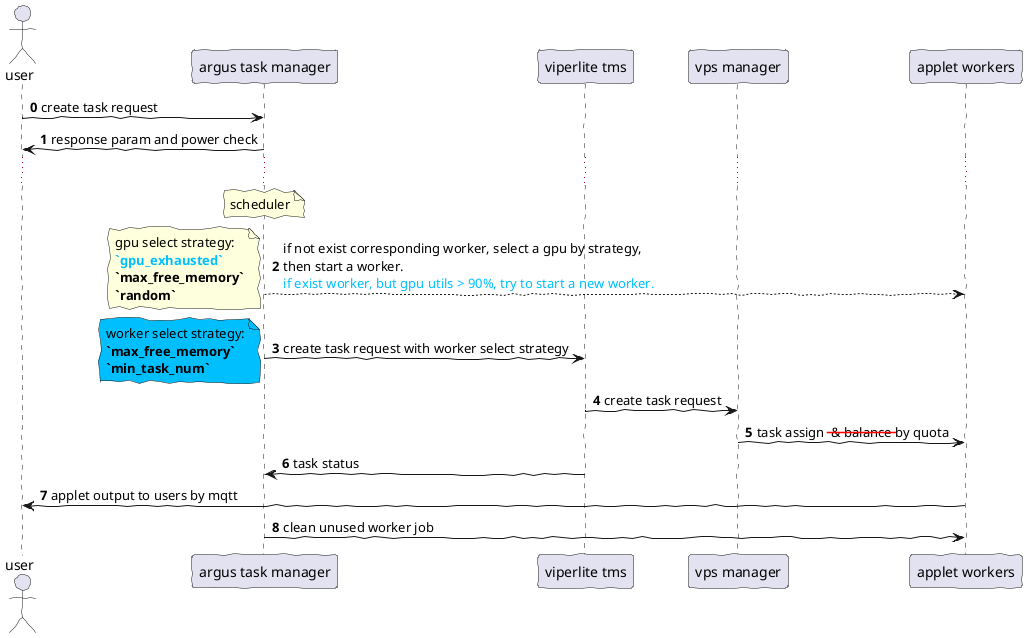@startuml new worker dispatcher
actor user as u
participant "argus task manager" as atm
participant "viperlite tms" as tms
participant "vps manager" as vm
participant "applet workers" as w
skinparam responseMessageBelowArrow true
skinparam handwritten true
autonumber 0
u -> atm : create task request
atm -> u : response param and power check
...
/ note over atm: scheduler
atm --> w: if not exist corresponding worker, select a gpu by strategy, \nthen start a worker.\n<font color=DeepSkyBlue>if exist worker, but gpu utils > 90%, try to start a new worker.
note left
gpu select strategy:
**<font color=DeepSkyBlue>`gpu_exhausted`**
**`max_free_memory`**
**`random`**
end note
atm -> tms: create task request with worker select strategy
note left #DeepSkyBlue
worker select strategy:
**`max_free_memory`**
**`min_task_num`**
end note
tms -> vm : create task request
vm -> w: task assign <s:red> & balance </strike>by quota
tms -> atm : task status
w -> u: applet output to users by mqtt
atm -> w: clean unused worker job
@enduml